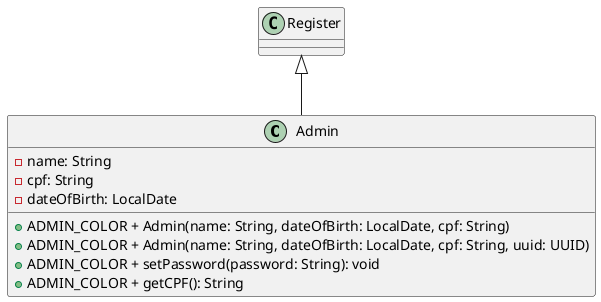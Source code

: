 @startuml Admin
class Admin extends Register {
    - name: String
    - cpf: String
    - dateOfBirth: LocalDate
    
    + ADMIN_COLOR + Admin(name: String, dateOfBirth: LocalDate, cpf: String)
    + ADMIN_COLOR + Admin(name: String, dateOfBirth: LocalDate, cpf: String, uuid: UUID)
    + ADMIN_COLOR + setPassword(password: String): void
    + ADMIN_COLOR + getCPF(): String
}